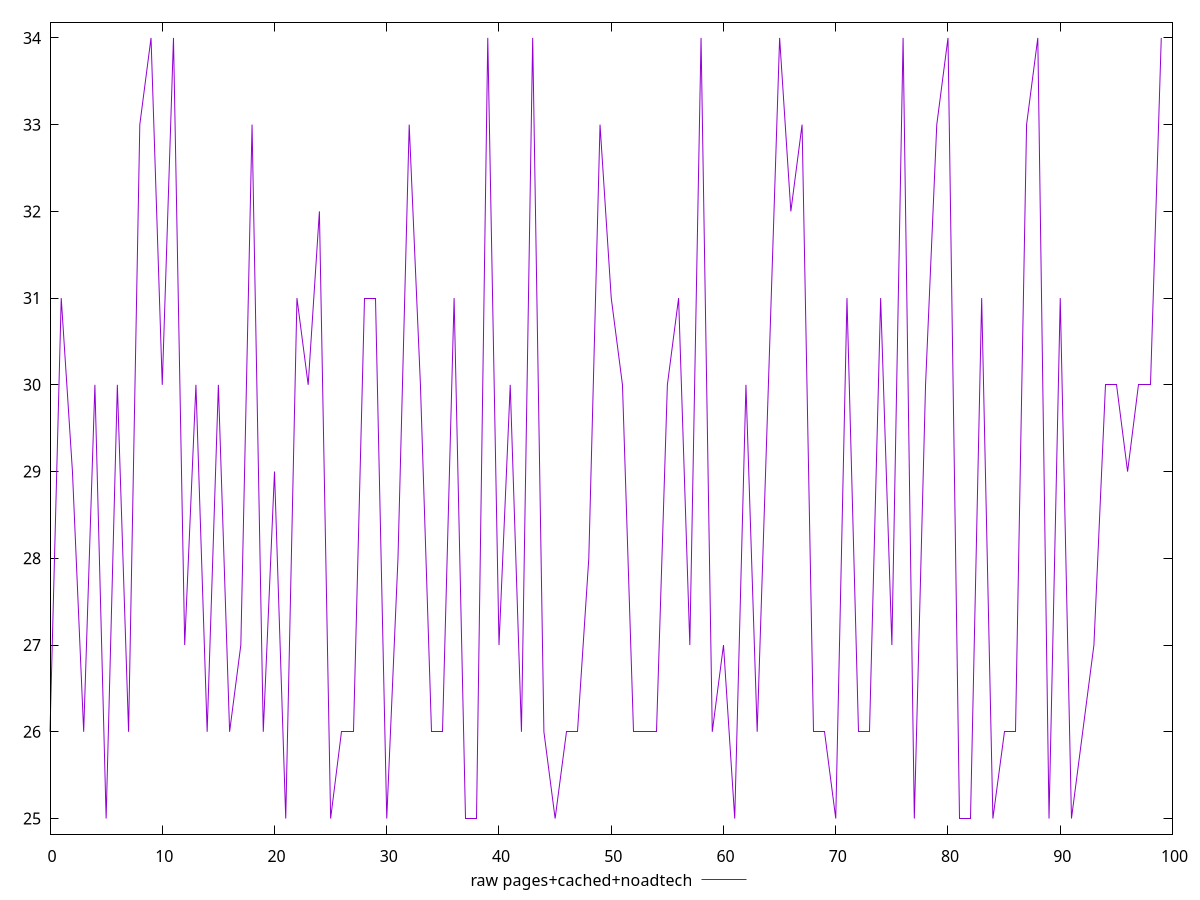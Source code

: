 $_rawPagesCachedNoadtech <<EOF
26
31
29
26
30
25
30
26
33
34
30
34
27
30
26
30
26
27
33
26
29
25
31
30
32
25
26
26
31
31
25
28
33
30
26
26
31
25
25
34
27
30
26
34
26
25
26
26
28
33
31
30
26
26
26
30
31
27
34
26
27
25
30
26
30
34
32
33
26
26
25
31
26
26
31
27
34
25
30
33
34
25
25
31
25
26
26
33
34
25
31
25
26
27
30
30
29
30
30
34
EOF
set key outside below
set terminal pngcairo
set output "report_00005_2020-11-02T22-26-11.212Z/max-potential-fid/pages+cached+noadtech//raw.png"
set yrange [24.82:34.18]
plot $_rawPagesCachedNoadtech title "raw pages+cached+noadtech" with line ,